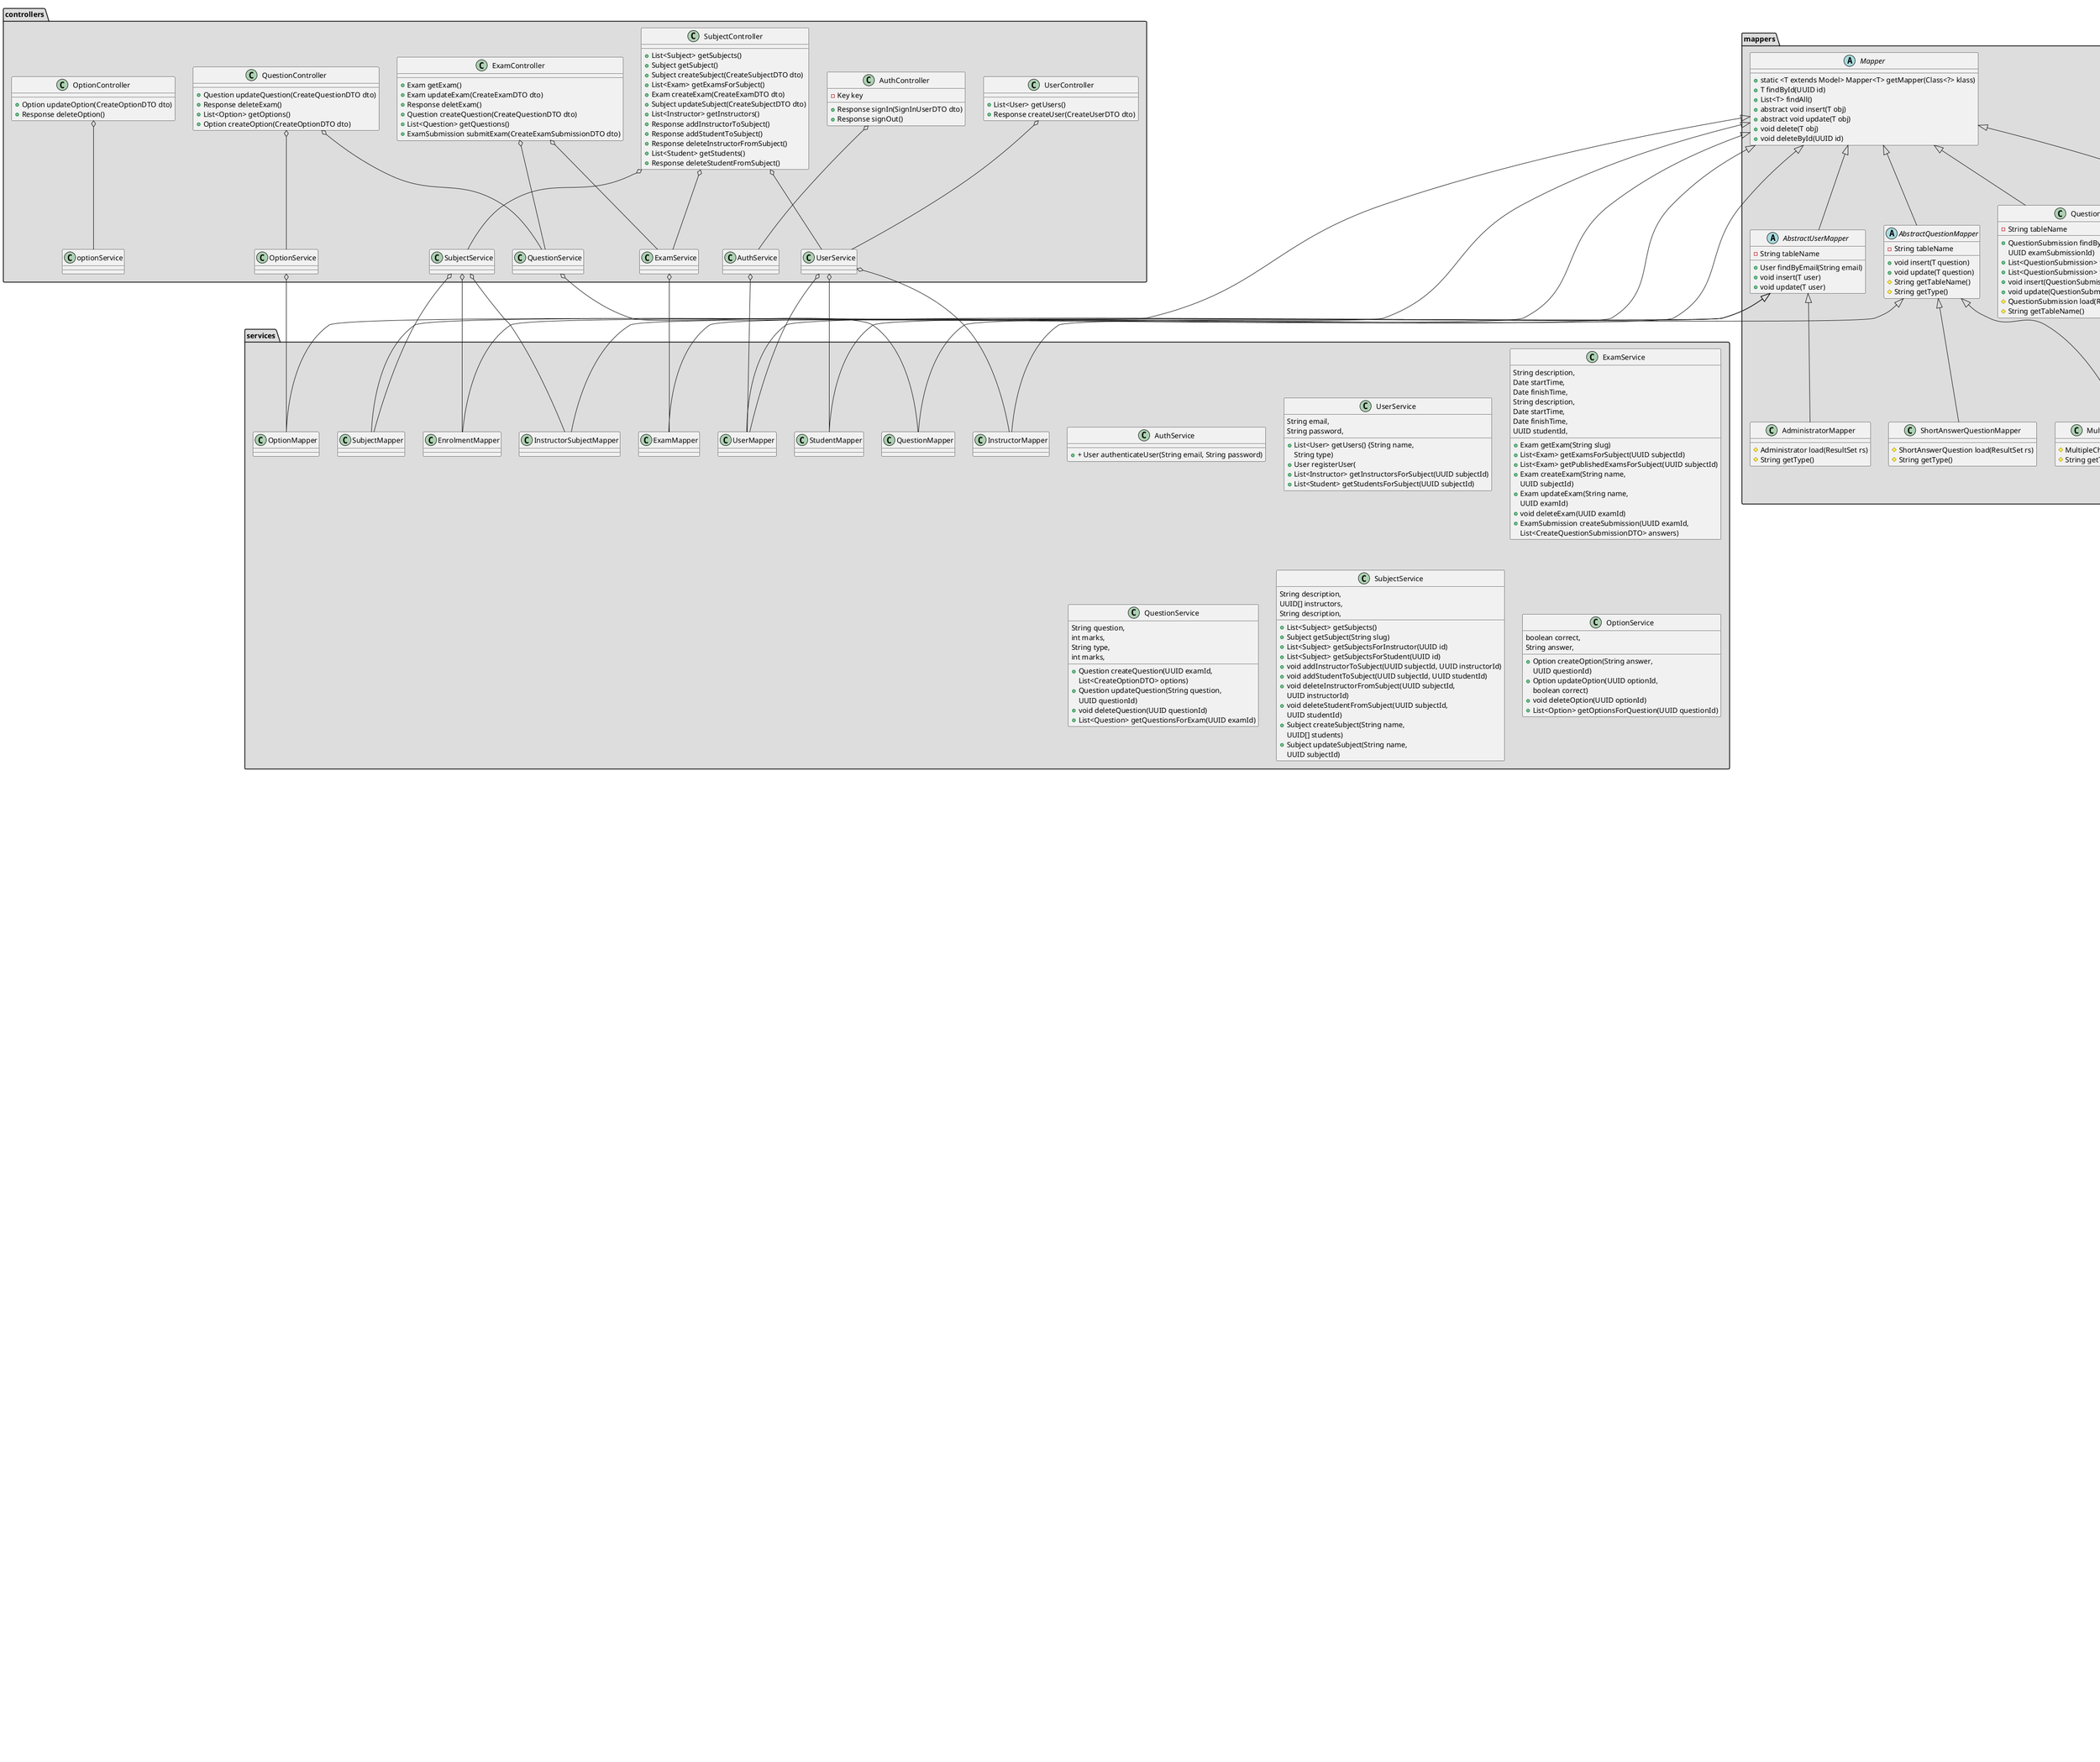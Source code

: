 @startuml

package "models" #DDDDDD {

  User <|-- Administrator
  User <|-- Instructor
  User <|-- Student

  Model <|-- Enrolment
  Model <|-- Exam
  Model <|-- Subject
  Model <|-- InstructorSubject
  Model <|-- Question
  Model <|-- QuestionSubmission
  Model <|-- ExamSubmission
  Model <|-- Option

  Question <|-- ShortAnswerQuestion
  Question <|-- MultipleChoiceQuestion

  class User {
    - String email
    - String name
    - String passwordHash
    - String type
    + User(String email,String name,String passwordHash,String type)
    + User(UUID id,String email,String name,String passwordHash,String type)
    + String getEmail()
    + String getName()
    + String getPasswordHash()
    + String getType()
    + void setEmail(String email)
    + void setName(String name)
    + void setPasswordHash(String passwordHash)
  }

  class Administrator {
    + String TYPE
    + Administrator(UUID id,String email,String name,String passwordHash)
    + Administrator(String email,String name,String passwordHash)
  }

  Instructor o-- ProxyList

  class Instructor {
    + String TYPE
    - ProxyList<Subject> subjects
    + Instructor(UUID id, String email, String name, String passwordHash)
    + Instructor(String email, String name, String passwordHash)
    + ProxyList<Subject> getSubjects()
  }

  Student o-- ProxyList

  class Student {
    + String TYPE
    + Student(UUID id, String email, String name, String passwordHash)
    + Student(String email, String name, String passwordHash)
  }

  class DateRange {
    - Date fromDate
    - Date toDate
    + DateRange(Date fromDate, Date toDate)
    + Date getFromDate()
    + Date getToDate()
    + void setFromDate(Date fromDate)
    + void setToDate(Date toDate)
  }

  ProxyList o-- Model

  class ProxyList {
    # UUID id
    + ProxyList(UUID id)
    + void add(T obj)
    + boolean contains(T obj)
    + T get(int index)
    + int size()
    + remove(T obj)
  }

  class Model {
    - UUID id
    + Model()
    + Model(UUID id)
    + UUID getId()
    + int hashCode()
    + boolean equals(Object obj)
  }

  Enrolment o-- Student
  Enrolment o-- Subject

  class Enrolment {
    + Enrolment(UUID id, UUID studentId, UUID subjectId)
    + Enrolment(UUID studentId, UUID subjectId)
    + UUID getStudentId()
    + UUID getSubjectId()
    + Student getStudent()
    + Subject getSubject()
    + void setStudentId(UUID studentId)
    + void setSubjectId(UUID subjectId)
    + void setStudent(Student student)
    + void setSubject(Subject subject)
  }

  Exam o-- ProxyList
  Exam o-- DateRange
  Exam o-- Subject

  class Exam {
    - String name
    - String description
    - String slug
    ' - DateRange dateRange
    ' - ProxyList<Question> questions
    ' - ProxyList<ExamSubmission> examSubmissions
    ' - UUID subjectId
    ' - Subject subject
    + Exam(UUID id,String name,String description,DateRange dateRange,UUID subjectId,String slug)
    + Exam(String name,String description,DateRange dateRange,UUID subjectId)
    + String getName()
    + String getDescription()
    + String getSlug()
    + Date getStartTime()
    + Date getFinishTime()
    + ProxyList<Question> getQuestions()
    + ProxyList<ExamSubmission> getExamSubmissions()
    + void setName(String name)
    + void setDescription(String description)
    + void setStartTime(Date startTime)
    + void setFinishTime(Date finishTime)
    + UUID getSubjectId()
    + Subject getSubject()
    + void setSubjectId(UUID subjectId)
    + void setSubject(Subject subject) 
  }

  Subject o-- ProxyList

  class Subject {
    - String name
    - String description
    - String slug
    + Subject(UUID id, String name, String description, String slug)
    + Subject(String name, String description)
    + String getName()
    + String getSlug()
    + String getDescription()
    + ProxyList<Instructor> getInstructors()
    + ProxyList<Student> getStudents()     
    + ProxyList<Exam> getExams()
    + void setName(String name)
    + void setDescription(String description)
  }

  Instructor o-- InstructorSubject
  Subject o-- InstructorSubject

  class InstructorSubject {
    - UUID instructorId
    - UUID subjectId
    ' - Instructor instructor
    ' - Subject subject
    + InstructorSubject(UUID id, UUID instructorId, UUID subjectId)
    + InstructorSubject(UUID instructorId, UUID subjectId)
    + UUID getInstructorId()
    + UUID getSubjectId()
    + Instructor getInstructor()
    + Subject getSubject()
    + void setInstructorId(UUID instructorId)
    + void setSubjectId(UUID subjectId)
    + void setInstructor(Instructor instructor)
    + void setSubject(Subject subject)
  }

  Question o-- ProxyList

  class Question {
    - String question
    - int marks
    ' - UUID examId
    ' - Exam exam = null
    - String type
    + Question(UUID id,String question,int marks,UUID examId,String type)
    + Question(String question, int marks, UUID examId, String type)
    + String getQuestion()
    + int getMarks()
    + String getType()
    + ProxyList<QuestionSubmission> getQuestionSubmissions()
    + void setQuestion(String question)
    + void setMarks(int marks)
    + UUID getExamId()
    + Exam getExam()
    + void setExamId(UUID examId)
    + void setExam(Exam exam)
  }

  class ShortAnswerQuestion {
    ' + String TYPE
    + ShortAnswerQuestion(UUID id,String question,int marks,UUID examId)
    + ShortAnswerQuestion(String question, int marks, UUID examId)
  }

  MultipleChoiceQuestion o-- ProxyList

  class MultipleChoiceQuestion {
    ' + String TYPE
    - ProxyList<Option> options
    + MultipleChoiceQuestion(UUID id,String question,int marks,UUID examId)
    + MultipleChoiceQuestion(String question, int marks, UUID examId)
    + ProxyList<Option> getOptions()
  }

  Question o-- Option

  class Option {
    - String answer
    - boolean correct
    ' - UUID questionId
    ' - Question question
    + Option(UUID id, String answer, boolean correct, UUID questionId)
    + Option(String answer, boolean correct, UUID questionId)
    + String getAnswer()
    + boolean isCorrect()
    + void setAnswer(String answer)
    + void setCorrect(boolean correct)
    + Question getQuestion()
    + UUID getQuestionId()
    + void setQuestion(Question question)
    + void setQuestionId(UUID questionId)
  }

  QuestionSubmission o-- Question
  QuestionSubmission o-- ExamSubmission

  class QuestionSubmission {
    + String answer
    ' + UUID questionId
    ' + UUID examSubmissionId
    ' + Question question
    ' + ExamSubmission examSubmission
    + QuestionSubmission(UUID id,String answer,UUID questionId,UUID examSubmissionId)
    + QuestionSubmission(String answer,UUID questionId,UUID examSubmissionId)
    + String getAnswer()
    + void setAnswer(String answer)
    + UUID getQuestionId()
    + UUID getExamSubmissionId()
    + Question getQuestion()
    + ExamSubmission getExamSubmission()
    + void setQuestionId(UUID questionId)
    + void setExamSubmissionId(UUID examSubmissionId)
    + void setQuestion(Question question)
    + void setExamSubmission(ExamSubmission examSubmission)
  }

  ExamSubmission o-- ProxyList
  ExamSubmission o-- Student
  ExamSubmission o-- Exam

  class ExamSubmission {
    - int marks
    ' - ProxyList<QuestionSubmission> questionSubmissions
    ' - UUID studentId
    ' - UUID examId
    ' - Student student
    ' - Exam exam
    + ExamSubmission(UUID id, int marks, UUID studentId, UUID examId)
    + ExamSubmission(int marks, UUID studentId, UUID examId)
    + int getMarks()
    + ProxyList<QuestionSubmission> getQuestionSubmissions()
    + void setMarks(int marks)
    + UUID getStudentId()
    + UUID getExamId()
    + Student getStudent()
    + Exam getExam()
    + void setStudentId(UUID studentId)
    + void setExamId(UUID examId)
    + void setStudent(Student student)
    + void setExam(Exam exam)
  }
}

package "controllers" #DDDDDD { 

  UserController o-- UserService 
  class UserController {
    + List<User> getUsers()
    + Response createUser(CreateUserDTO dto)
  }

  SubjectController o-- SubjectService
  SubjectController o-- ExamService 
  SubjectController o-- UserService 
  class SubjectController{
    + List<Subject> getSubjects()
    + Subject getSubject()
    + Subject createSubject(CreateSubjectDTO dto)
    + List<Exam> getExamsForSubject()
    + Exam createExam(CreateExamDTO dto)
    + Subject updateSubject(CreateSubjectDTO dto)
    + List<Instructor> getInstructors()
    + Response addInstructorToSubject()
    + Response addStudentToSubject()
    + Response deleteInstructorFromSubject()
    + List<Student> getStudents()
    + Response deleteStudentFromSubject()
  }

  AuthController o-- AuthService
  class AuthController {
    - Key key
    + Response signIn(SignInUserDTO dto)
    + Response signOut() 
  }

  ExamController o-- ExamService 
  ExamController o-- QuestionService 
  class ExamController {
    + Exam getExam()
    + Exam updateExam(CreateExamDTO dto)
    + Response deletExam()
    + Question createQuestion(CreateQuestionDTO dto)
    + List<Question> getQuestions()
    + ExamSubmission submitExam(CreateExamSubmissionDTO dto)
  }

  OptionController o-- optionService
  class OptionController {
    + Option updateOption(CreateOptionDTO dto)
    + Response deleteOption()
  }

  QuestionController o-- QuestionService
  QuestionController o-- OptionService
  class QuestionController {
    + Question updateQuestion(CreateQuestionDTO dto)
    + Response deleteExam()
    + List<Option> getOptions()
    + Option createOption(CreateOptionDTO dto)
  }
}

package "services" #DDDDDD {

  AuthService o-- UserMapper
  class AuthService {
    +     + User authenticateUser(String email, String password)
  }

  UserService o-- UserMapper
  UserService o-- InstructorMapper
  UserService o-- StudentMapper
  class UserService {
    + List<User> getUsers() {String name,
        String email,
        String password,
        String type)
    + User registerUser(
    + List<Instructor> getInstructorsForSubject(UUID subjectId)
    + List<Student> getStudentsForSubject(UUID subjectId)
  }

  ExamService o-- ExamMapper
  class ExamService {
    + Exam getExam(String slug)
    + List<Exam> getExamsForSubject(UUID subjectId)
    + List<Exam> getPublishedExamsForSubject(UUID subjectId)
    + Exam createExam(String name,
        String description,
        Date startTime,
        Date finishTime,
        UUID subjectId)
    + Exam updateExam(String name,
        String description,
        Date startTime,
        Date finishTime,
        UUID examId)
    + void deleteExam(UUID examId)
    + ExamSubmission createSubmission(UUID examId,
        UUID studentId,
        List<CreateQuestionSubmissionDTO> answers)
  }

  QuestionService o-- QuestionMapper
  class QuestionService {
    + Question createQuestion(UUID examId,
        String question,
        int marks,
        String type,
        List<CreateOptionDTO> options)
    + Question updateQuestion(String question,
        int marks,
        UUID questionId)
    + void deleteQuestion(UUID questionId)
    + List<Question> getQuestionsForExam(UUID examId)
  }

  SubjectService o-- SubjectMapper
  SubjectService o-- EnrolmentMapper
  SubjectService o-- InstructorSubjectMapper
  class SubjectService {
    + List<Subject> getSubjects()
    + Subject getSubject(String slug)
    + List<Subject> getSubjectsForInstructor(UUID id)
    + List<Subject> getSubjectsForStudent(UUID id)
    + void addInstructorToSubject(UUID subjectId, UUID instructorId)
    + void addStudentToSubject(UUID subjectId, UUID studentId)
    + void deleteInstructorFromSubject(UUID subjectId,
        UUID instructorId)
    + void deleteStudentFromSubject(UUID subjectId,
        UUID studentId)
    + Subject createSubject(String name,
        String description,
        UUID[] instructors,
        UUID[] students)
    + Subject updateSubject(String name,
        String description,
        UUID subjectId)
  }

  OptionService o-- OptionMapper
  class OptionService {
    + Option createOption(String answer,
        boolean correct,
        UUID questionId)
    + Option updateOption(UUID optionId,
        String answer,
        boolean correct)
    + void deleteOption(UUID optionId)
    + List<Option> getOptionsForQuestion(UUID questionId)
  }

}

package "mappers" #DDDDDD {

  Mapper <|-- AbstractUserMapper
  Mapper <|-- SubjectMapper
  Mapper <|-- InstructorSubjectMapper
  Mapper <|-- EnrolmentMapper
  Mapper <|-- AbstractQuestionMapper
  Mapper <|-- OptionMapper
  Mapper <|-- QuestionSubmissionMapper
  Mapper <|-- ExamSubmissionMapper
  Mapper <|-- ExamMapper

  AbstractUserMapper <|-- UserMapper
  AbstractUserMapper <|-- InstructorMapper
  AbstractUserMapper <|-- StudentMapper
  AbstractUserMapper <|-- AdministratorMapper

  AbstractQuestionMapper <|-- QuestionMapper
  AbstractQuestionMapper <|-- ShortAnswerQuestionMapper
  AbstractQuestionMapper <|-- MultipleChoiceQuestionMapper

  abstract class Mapper {
    + static <T extends Model> Mapper<T> getMapper(Class<?> klass)
    + T findById(UUID id)
    + List<T> findAll()
    + abstract void insert(T obj)
    + abstract void update(T obj)
    + void delete(T obj)
    + void deleteById(UUID id)
  }

  abstract class AbstractUserMapper {
    - String tableName
    + User findByEmail(String email)
    + void insert(T user)
    + void update(T user)
  }

  class UserMapper {
    # User load(ResultSet rs)
    # String getType()
  }
  
  class AdministratorMapper {
    # Administrator load(ResultSet rs)
    # String getType()
  }

  class StudentMapper {
    + List<Student> findAllForSubject(UUID id)
    # Student load(ResultSet rs)
    # String getType()
  }

  class InstructorMapper {
    + List<Instructor> findAllForSubject(UUID id)
    # Instructor load(ResultSet rs)
    # String getType()
  }

  class EnrolmentMapper {
    - String tableName
    + Enrolment findByRelationIds(UUID studentId,UUID subjectId)
    + void insert(Enrolment enrolment)
    + void update(Enrolment enrolment)
    + void deleteByRelationIds(UUID studentId,UUID subjectId)
    # Enrolment load(ResultSet rs)
    # String getTableName()
  }

  class SubjectMapper {
    - String tableName
    + Subject findBySlug(String slug)
    + List<Subject> findAllForStudent(UUID id)
    + List<Subject> findAllForInstructor(UUID id)
    + void insert(Subject subject)
    + void update(Subject subject)
    # Subject load(ResultSet rs)
    # String getTableName()
  }

  class InstructorSubjectMapper {
    - String tableName  
    + InstructorSubject findByRelationIds(UUID instructorId,
        UUID subjectId)
    + void insert(InstructorSubject instructorSubject)
    + void update(InstructorSubject instructorSubject)
    + void deleteByRelationIds(UUID instructorId,
        UUID subjectId)
    # InstructorSubject load(ResultSet rs)
    # String getTableName()
  }

  abstract class AbstractQuestionMapper {
    - String tableName
    + void insert(T question)
    + void update(T question)
    # String getTableName()
    # String getType()
  }

  class OptionMapper {
    - String tableName
    + List<Option> findAllForQuestion(UUID id)
    + void insert(Option option)
    + void update(Option option)
    # Option load(ResultSet rs) 
    # String getTableName()
  }

  class QuestionMapper {
    + List<Question> findAllForExam(UUID id)
    # Question load(ResultSet rs)
    # String getType()
  }

  class ShortAnswerQuestionMapper {
    # ShortAnswerQuestion load(ResultSet rs)
    # String getType()
  }

  class MultipleChoiceQuestionMapper {
    # MultipleChoiceQuestion load(ResultSet rs)
    # String getType()
  }

  class QuestionSubmissionMapper {
    - String tableName
    + QuestionSubmission findByRelationIds(UUID questionId,
        UUID examSubmissionId)
    + List<QuestionSubmission> findAllForExamSubmission(UUID id)
    + List<QuestionSubmission> findAllForQuestion(UUID id)
    + void insert(QuestionSubmission questionSubmission)
    + void update(QuestionSubmission questionSubmission)
    # QuestionSubmission load(ResultSet rs)
    # String getTableName()
  }

  class ExamSubmissionMapper {
    - String tableName
    + ExamSubmission findByRelationIds(UUID studentId,
        UUID examId)
    + List<ExamSubmission> findAllForExam(UUID id)
    + List<ExamSubmission> findAllForStudent(UUID id)
    + void insert(ExamSubmission examSubmission)
    + void update(ExamSubmission examSubmission)
    # ExamSubmission load(ResultSet rs)
    # String getTableName()
  }

  class ExamMapper {
    - String tableName
    + Exam findBySlug(String slug)
    + List<Exam> findAllForSubject(UUID id)
    + List<Exam> findAllPublishedExams(UUID id)
    + void insert(Exam exam)
    + void update(Exam exam)
    # Exam load(ResultSet rs)
    # String getTableName()
  }
}

@enduml
